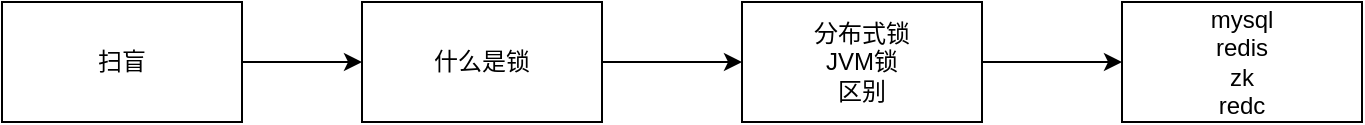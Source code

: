 <mxfile version="13.6.2" type="github">
  <diagram id="2N0sheNlyW3y-NobzQPK" name="第 1 页">
    <mxGraphModel dx="998" dy="556" grid="1" gridSize="10" guides="1" tooltips="1" connect="1" arrows="1" fold="1" page="1" pageScale="1" pageWidth="1169" pageHeight="827" math="0" shadow="0">
      <root>
        <mxCell id="0" />
        <mxCell id="1" parent="0" />
        <mxCell id="1ufMS89c5Ee1v1FOWZT0-6" style="edgeStyle=orthogonalEdgeStyle;rounded=0;orthogonalLoop=1;jettySize=auto;html=1;" edge="1" parent="1" source="1ufMS89c5Ee1v1FOWZT0-1" target="1ufMS89c5Ee1v1FOWZT0-3">
          <mxGeometry relative="1" as="geometry" />
        </mxCell>
        <mxCell id="1ufMS89c5Ee1v1FOWZT0-1" value="扫盲" style="rounded=0;whiteSpace=wrap;html=1;" vertex="1" parent="1">
          <mxGeometry x="90" y="100" width="120" height="60" as="geometry" />
        </mxCell>
        <mxCell id="1ufMS89c5Ee1v1FOWZT0-7" style="edgeStyle=orthogonalEdgeStyle;rounded=0;orthogonalLoop=1;jettySize=auto;html=1;" edge="1" parent="1" source="1ufMS89c5Ee1v1FOWZT0-3" target="1ufMS89c5Ee1v1FOWZT0-4">
          <mxGeometry relative="1" as="geometry" />
        </mxCell>
        <mxCell id="1ufMS89c5Ee1v1FOWZT0-3" value="什么是锁" style="rounded=0;whiteSpace=wrap;html=1;" vertex="1" parent="1">
          <mxGeometry x="270" y="100" width="120" height="60" as="geometry" />
        </mxCell>
        <mxCell id="1ufMS89c5Ee1v1FOWZT0-8" style="edgeStyle=orthogonalEdgeStyle;rounded=0;orthogonalLoop=1;jettySize=auto;html=1;" edge="1" parent="1" source="1ufMS89c5Ee1v1FOWZT0-4" target="1ufMS89c5Ee1v1FOWZT0-5">
          <mxGeometry relative="1" as="geometry" />
        </mxCell>
        <mxCell id="1ufMS89c5Ee1v1FOWZT0-4" value="分布式锁&lt;br&gt;JVM锁&lt;br&gt;区别" style="rounded=0;whiteSpace=wrap;html=1;" vertex="1" parent="1">
          <mxGeometry x="460" y="100" width="120" height="60" as="geometry" />
        </mxCell>
        <mxCell id="1ufMS89c5Ee1v1FOWZT0-5" value="mysql&lt;br&gt;redis&lt;br&gt;zk&lt;br&gt;redc" style="rounded=0;whiteSpace=wrap;html=1;" vertex="1" parent="1">
          <mxGeometry x="650" y="100" width="120" height="60" as="geometry" />
        </mxCell>
      </root>
    </mxGraphModel>
  </diagram>
</mxfile>
